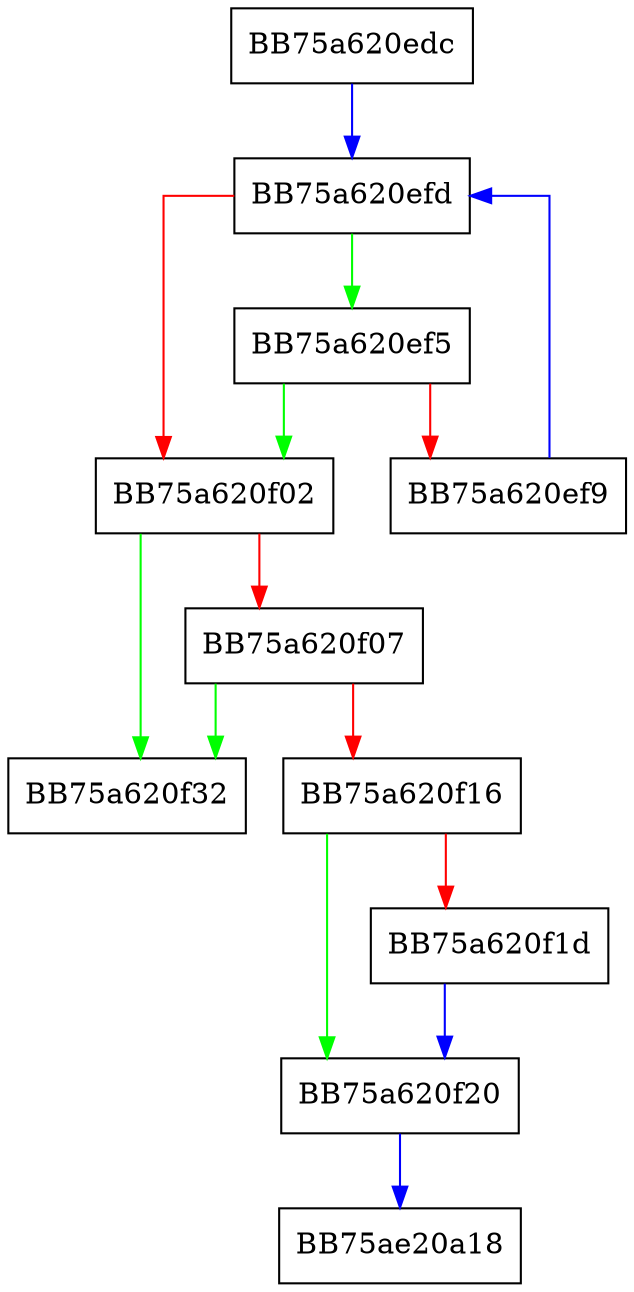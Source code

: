 digraph tdt_get_proc_address {
  node [shape="box"];
  graph [splines=ortho];
  BB75a620edc -> BB75a620efd [color="blue"];
  BB75a620ef5 -> BB75a620f02 [color="green"];
  BB75a620ef5 -> BB75a620ef9 [color="red"];
  BB75a620ef9 -> BB75a620efd [color="blue"];
  BB75a620efd -> BB75a620ef5 [color="green"];
  BB75a620efd -> BB75a620f02 [color="red"];
  BB75a620f02 -> BB75a620f32 [color="green"];
  BB75a620f02 -> BB75a620f07 [color="red"];
  BB75a620f07 -> BB75a620f32 [color="green"];
  BB75a620f07 -> BB75a620f16 [color="red"];
  BB75a620f16 -> BB75a620f20 [color="green"];
  BB75a620f16 -> BB75a620f1d [color="red"];
  BB75a620f1d -> BB75a620f20 [color="blue"];
  BB75a620f20 -> BB75ae20a18 [color="blue"];
}